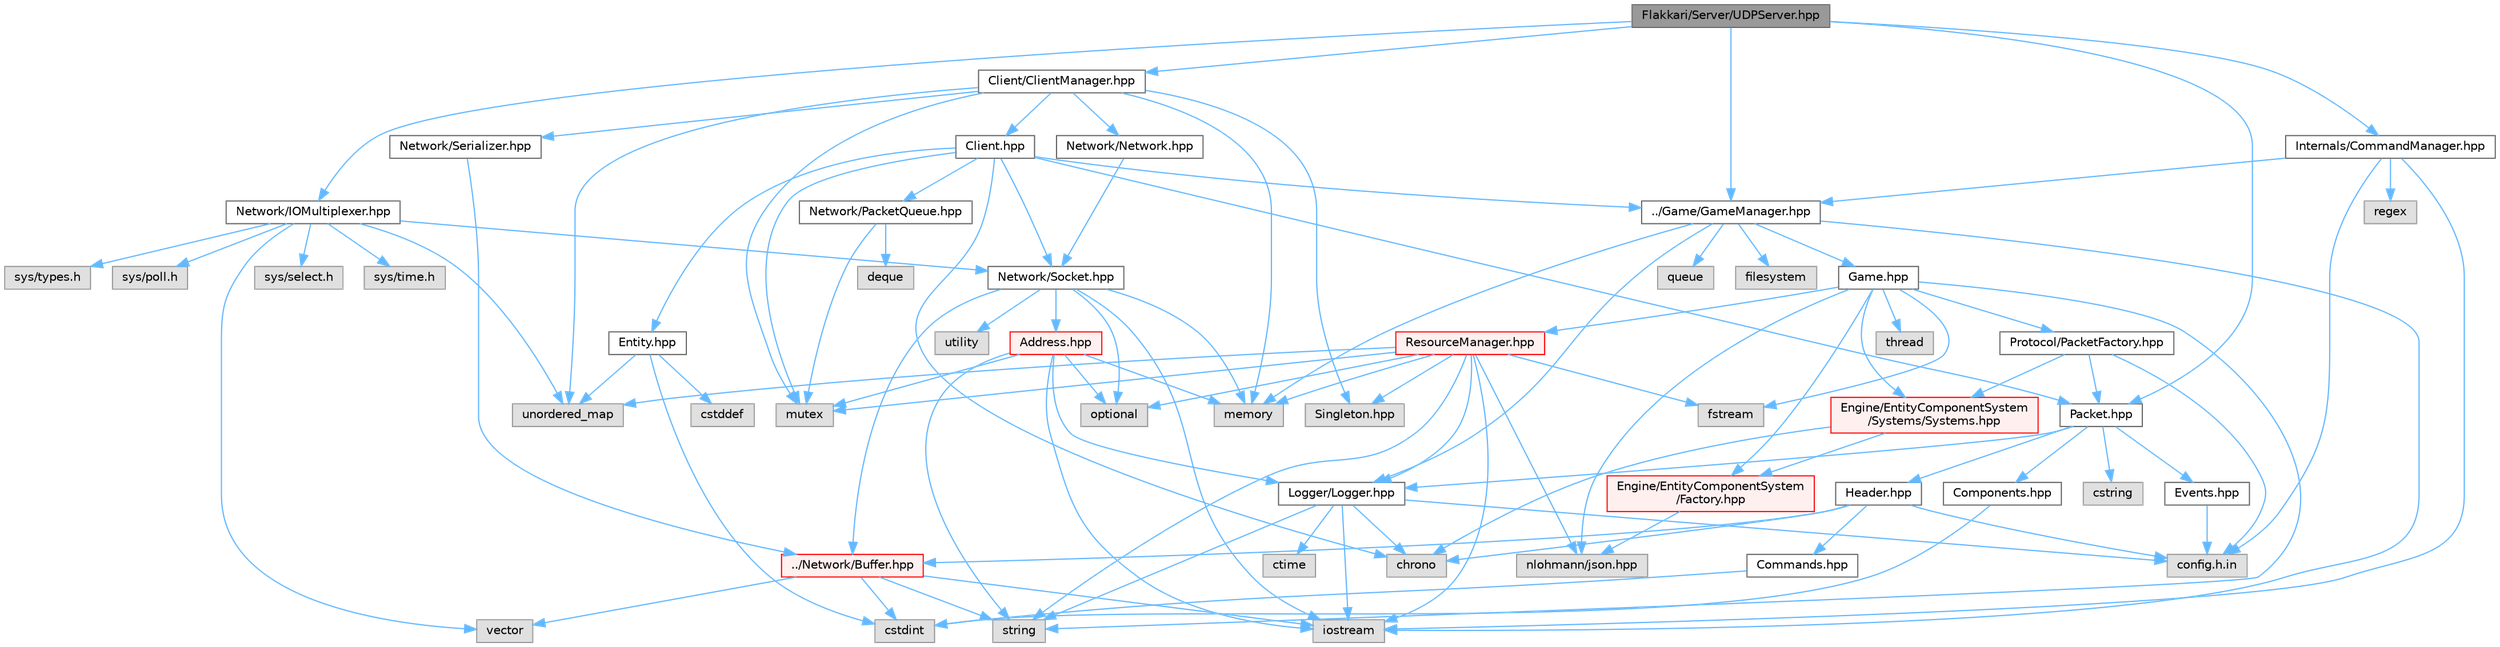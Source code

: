 digraph "Flakkari/Server/UDPServer.hpp"
{
 // LATEX_PDF_SIZE
  bgcolor="transparent";
  edge [fontname=Helvetica,fontsize=10,labelfontname=Helvetica,labelfontsize=10];
  node [fontname=Helvetica,fontsize=10,shape=box,height=0.2,width=0.4];
  Node1 [id="Node000001",label="Flakkari/Server/UDPServer.hpp",height=0.2,width=0.4,color="gray40", fillcolor="grey60", style="filled", fontcolor="black",tooltip=" "];
  Node1 -> Node2 [id="edge1_Node000001_Node000002",color="steelblue1",style="solid",tooltip=" "];
  Node2 [id="Node000002",label="Client/ClientManager.hpp",height=0.2,width=0.4,color="grey40", fillcolor="white", style="filled",URL="$d8/dff/ClientManager_8hpp.html",tooltip=" "];
  Node2 -> Node3 [id="edge2_Node000002_Node000003",color="steelblue1",style="solid",tooltip=" "];
  Node3 [id="Node000003",label="Client.hpp",height=0.2,width=0.4,color="grey40", fillcolor="white", style="filled",URL="$d3/d8e/Client_8hpp.html",tooltip=" "];
  Node3 -> Node4 [id="edge3_Node000003_Node000004",color="steelblue1",style="solid",tooltip=" "];
  Node4 [id="Node000004",label="chrono",height=0.2,width=0.4,color="grey60", fillcolor="#E0E0E0", style="filled",tooltip=" "];
  Node3 -> Node5 [id="edge4_Node000003_Node000005",color="steelblue1",style="solid",tooltip=" "];
  Node5 [id="Node000005",label="mutex",height=0.2,width=0.4,color="grey60", fillcolor="#E0E0E0", style="filled",tooltip=" "];
  Node3 -> Node6 [id="edge5_Node000003_Node000006",color="steelblue1",style="solid",tooltip=" "];
  Node6 [id="Node000006",label="../Game/GameManager.hpp",height=0.2,width=0.4,color="grey40", fillcolor="white", style="filled",URL="$d6/d27/GameManager_8hpp.html",tooltip=" "];
  Node6 -> Node7 [id="edge6_Node000006_Node000007",color="steelblue1",style="solid",tooltip=" "];
  Node7 [id="Node000007",label="filesystem",height=0.2,width=0.4,color="grey60", fillcolor="#E0E0E0", style="filled",tooltip=" "];
  Node6 -> Node8 [id="edge7_Node000006_Node000008",color="steelblue1",style="solid",tooltip=" "];
  Node8 [id="Node000008",label="iostream",height=0.2,width=0.4,color="grey60", fillcolor="#E0E0E0", style="filled",tooltip=" "];
  Node6 -> Node9 [id="edge8_Node000006_Node000009",color="steelblue1",style="solid",tooltip=" "];
  Node9 [id="Node000009",label="memory",height=0.2,width=0.4,color="grey60", fillcolor="#E0E0E0", style="filled",tooltip=" "];
  Node6 -> Node10 [id="edge9_Node000006_Node000010",color="steelblue1",style="solid",tooltip=" "];
  Node10 [id="Node000010",label="queue",height=0.2,width=0.4,color="grey60", fillcolor="#E0E0E0", style="filled",tooltip=" "];
  Node6 -> Node11 [id="edge10_Node000006_Node000011",color="steelblue1",style="solid",tooltip=" "];
  Node11 [id="Node000011",label="Game.hpp",height=0.2,width=0.4,color="grey40", fillcolor="white", style="filled",URL="$d5/d4b/Game_8hpp.html",tooltip=" "];
  Node11 -> Node12 [id="edge11_Node000011_Node000012",color="steelblue1",style="solid",tooltip=" "];
  Node12 [id="Node000012",label="fstream",height=0.2,width=0.4,color="grey60", fillcolor="#E0E0E0", style="filled",tooltip=" "];
  Node11 -> Node13 [id="edge12_Node000011_Node000013",color="steelblue1",style="solid",tooltip=" "];
  Node13 [id="Node000013",label="nlohmann/json.hpp",height=0.2,width=0.4,color="grey60", fillcolor="#E0E0E0", style="filled",tooltip=" "];
  Node11 -> Node14 [id="edge13_Node000011_Node000014",color="steelblue1",style="solid",tooltip=" "];
  Node14 [id="Node000014",label="string",height=0.2,width=0.4,color="grey60", fillcolor="#E0E0E0", style="filled",tooltip=" "];
  Node11 -> Node15 [id="edge14_Node000011_Node000015",color="steelblue1",style="solid",tooltip=" "];
  Node15 [id="Node000015",label="thread",height=0.2,width=0.4,color="grey60", fillcolor="#E0E0E0", style="filled",tooltip=" "];
  Node11 -> Node16 [id="edge15_Node000011_Node000016",color="steelblue1",style="solid",tooltip=" "];
  Node16 [id="Node000016",label="Engine/EntityComponentSystem\l/Factory.hpp",height=0.2,width=0.4,color="red", fillcolor="#FFF0F0", style="filled",URL="$d5/d03/Factory_8hpp.html",tooltip=" "];
  Node16 -> Node13 [id="edge16_Node000016_Node000013",color="steelblue1",style="solid",tooltip=" "];
  Node11 -> Node63 [id="edge17_Node000011_Node000063",color="steelblue1",style="solid",tooltip=" "];
  Node63 [id="Node000063",label="Engine/EntityComponentSystem\l/Systems/Systems.hpp",height=0.2,width=0.4,color="red", fillcolor="#FFF0F0", style="filled",URL="$d8/d3d/Systems_8hpp.html",tooltip=" "];
  Node63 -> Node16 [id="edge18_Node000063_Node000016",color="steelblue1",style="solid",tooltip=" "];
  Node63 -> Node4 [id="edge19_Node000063_Node000004",color="steelblue1",style="solid",tooltip=" "];
  Node11 -> Node65 [id="edge20_Node000011_Node000065",color="steelblue1",style="solid",tooltip=" "];
  Node65 [id="Node000065",label="Protocol/PacketFactory.hpp",height=0.2,width=0.4,color="grey40", fillcolor="white", style="filled",URL="$d7/d61/PacketFactory_8hpp.html",tooltip=" "];
  Node65 -> Node36 [id="edge21_Node000065_Node000036",color="steelblue1",style="solid",tooltip=" "];
  Node36 [id="Node000036",label="config.h.in",height=0.2,width=0.4,color="grey60", fillcolor="#E0E0E0", style="filled",tooltip=" "];
  Node65 -> Node63 [id="edge22_Node000065_Node000063",color="steelblue1",style="solid",tooltip=" "];
  Node65 -> Node66 [id="edge23_Node000065_Node000066",color="steelblue1",style="solid",tooltip=" "];
  Node66 [id="Node000066",label="Packet.hpp",height=0.2,width=0.4,color="grey40", fillcolor="white", style="filled",URL="$db/d1b/Packet_8hpp.html",tooltip=" "];
  Node66 -> Node67 [id="edge24_Node000066_Node000067",color="steelblue1",style="solid",tooltip=" "];
  Node67 [id="Node000067",label="Components.hpp",height=0.2,width=0.4,color="grey40", fillcolor="white", style="filled",URL="$d1/d3b/Components_8hpp.html",tooltip=" "];
  Node67 -> Node20 [id="edge25_Node000067_Node000020",color="steelblue1",style="solid",tooltip=" "];
  Node20 [id="Node000020",label="cstdint",height=0.2,width=0.4,color="grey60", fillcolor="#E0E0E0", style="filled",tooltip=" "];
  Node66 -> Node68 [id="edge26_Node000066_Node000068",color="steelblue1",style="solid",tooltip=" "];
  Node68 [id="Node000068",label="Events.hpp",height=0.2,width=0.4,color="grey40", fillcolor="white", style="filled",URL="$d0/d4e/Events_8hpp.html",tooltip=" "];
  Node68 -> Node36 [id="edge27_Node000068_Node000036",color="steelblue1",style="solid",tooltip=" "];
  Node66 -> Node69 [id="edge28_Node000066_Node000069",color="steelblue1",style="solid",tooltip=" "];
  Node69 [id="Node000069",label="Header.hpp",height=0.2,width=0.4,color="grey40", fillcolor="white", style="filled",URL="$d4/d64/Header_8hpp.html",tooltip=" "];
  Node69 -> Node36 [id="edge29_Node000069_Node000036",color="steelblue1",style="solid",tooltip=" "];
  Node69 -> Node70 [id="edge30_Node000069_Node000070",color="steelblue1",style="solid",tooltip=" "];
  Node70 [id="Node000070",label="../Network/Buffer.hpp",height=0.2,width=0.4,color="red", fillcolor="#FFF0F0", style="filled",URL="$d8/d36/Buffer_8hpp.html",tooltip=" "];
  Node70 -> Node20 [id="edge31_Node000070_Node000020",color="steelblue1",style="solid",tooltip=" "];
  Node70 -> Node8 [id="edge32_Node000070_Node000008",color="steelblue1",style="solid",tooltip=" "];
  Node70 -> Node14 [id="edge33_Node000070_Node000014",color="steelblue1",style="solid",tooltip=" "];
  Node70 -> Node26 [id="edge34_Node000070_Node000026",color="steelblue1",style="solid",tooltip=" "];
  Node26 [id="Node000026",label="vector",height=0.2,width=0.4,color="grey60", fillcolor="#E0E0E0", style="filled",tooltip=" "];
  Node69 -> Node71 [id="edge35_Node000069_Node000071",color="steelblue1",style="solid",tooltip=" "];
  Node71 [id="Node000071",label="Commands.hpp",height=0.2,width=0.4,color="grey40", fillcolor="white", style="filled",URL="$dc/d4b/Commands_8hpp.html",tooltip=" "];
  Node71 -> Node20 [id="edge36_Node000071_Node000020",color="steelblue1",style="solid",tooltip=" "];
  Node69 -> Node4 [id="edge37_Node000069_Node000004",color="steelblue1",style="solid",tooltip=" "];
  Node66 -> Node72 [id="edge38_Node000066_Node000072",color="steelblue1",style="solid",tooltip=" "];
  Node72 [id="Node000072",label="Logger/Logger.hpp",height=0.2,width=0.4,color="grey40", fillcolor="white", style="filled",URL="$d9/d11/Logger_8hpp.html",tooltip=" "];
  Node72 -> Node36 [id="edge39_Node000072_Node000036",color="steelblue1",style="solid",tooltip=" "];
  Node72 -> Node4 [id="edge40_Node000072_Node000004",color="steelblue1",style="solid",tooltip=" "];
  Node72 -> Node73 [id="edge41_Node000072_Node000073",color="steelblue1",style="solid",tooltip=" "];
  Node73 [id="Node000073",label="ctime",height=0.2,width=0.4,color="grey60", fillcolor="#E0E0E0", style="filled",tooltip=" "];
  Node72 -> Node8 [id="edge42_Node000072_Node000008",color="steelblue1",style="solid",tooltip=" "];
  Node72 -> Node14 [id="edge43_Node000072_Node000014",color="steelblue1",style="solid",tooltip=" "];
  Node66 -> Node54 [id="edge44_Node000066_Node000054",color="steelblue1",style="solid",tooltip=" "];
  Node54 [id="Node000054",label="cstring",height=0.2,width=0.4,color="grey60", fillcolor="#E0E0E0", style="filled",tooltip=" "];
  Node11 -> Node74 [id="edge45_Node000011_Node000074",color="steelblue1",style="solid",tooltip=" "];
  Node74 [id="Node000074",label="ResourceManager.hpp",height=0.2,width=0.4,color="red", fillcolor="#FFF0F0", style="filled",URL="$db/d16/ResourceManager_8hpp.html",tooltip=" "];
  Node74 -> Node75 [id="edge46_Node000074_Node000075",color="steelblue1",style="solid",tooltip=" "];
  Node75 [id="Node000075",label="Singleton.hpp",height=0.2,width=0.4,color="grey60", fillcolor="#E0E0E0", style="filled",tooltip=" "];
  Node74 -> Node12 [id="edge47_Node000074_Node000012",color="steelblue1",style="solid",tooltip=" "];
  Node74 -> Node8 [id="edge48_Node000074_Node000008",color="steelblue1",style="solid",tooltip=" "];
  Node74 -> Node9 [id="edge49_Node000074_Node000009",color="steelblue1",style="solid",tooltip=" "];
  Node74 -> Node5 [id="edge50_Node000074_Node000005",color="steelblue1",style="solid",tooltip=" "];
  Node74 -> Node13 [id="edge51_Node000074_Node000013",color="steelblue1",style="solid",tooltip=" "];
  Node74 -> Node24 [id="edge52_Node000074_Node000024",color="steelblue1",style="solid",tooltip=" "];
  Node24 [id="Node000024",label="optional",height=0.2,width=0.4,color="grey60", fillcolor="#E0E0E0", style="filled",tooltip=" "];
  Node74 -> Node14 [id="edge53_Node000074_Node000014",color="steelblue1",style="solid",tooltip=" "];
  Node74 -> Node21 [id="edge54_Node000074_Node000021",color="steelblue1",style="solid",tooltip=" "];
  Node21 [id="Node000021",label="unordered_map",height=0.2,width=0.4,color="grey60", fillcolor="#E0E0E0", style="filled",tooltip=" "];
  Node74 -> Node72 [id="edge55_Node000074_Node000072",color="steelblue1",style="solid",tooltip=" "];
  Node6 -> Node72 [id="edge56_Node000006_Node000072",color="steelblue1",style="solid",tooltip=" "];
  Node3 -> Node18 [id="edge57_Node000003_Node000018",color="steelblue1",style="solid",tooltip=" "];
  Node18 [id="Node000018",label="Entity.hpp",height=0.2,width=0.4,color="grey40", fillcolor="white", style="filled",URL="$de/da6/Entity_8hpp.html",tooltip=" "];
  Node18 -> Node19 [id="edge58_Node000018_Node000019",color="steelblue1",style="solid",tooltip=" "];
  Node19 [id="Node000019",label="cstddef",height=0.2,width=0.4,color="grey60", fillcolor="#E0E0E0", style="filled",tooltip=" "];
  Node18 -> Node20 [id="edge59_Node000018_Node000020",color="steelblue1",style="solid",tooltip=" "];
  Node18 -> Node21 [id="edge60_Node000018_Node000021",color="steelblue1",style="solid",tooltip=" "];
  Node3 -> Node77 [id="edge61_Node000003_Node000077",color="steelblue1",style="solid",tooltip=" "];
  Node77 [id="Node000077",label="Network/PacketQueue.hpp",height=0.2,width=0.4,color="grey40", fillcolor="white", style="filled",URL="$d3/dd3/PacketQueue_8hpp.html",tooltip=" "];
  Node77 -> Node78 [id="edge62_Node000077_Node000078",color="steelblue1",style="solid",tooltip=" "];
  Node78 [id="Node000078",label="deque",height=0.2,width=0.4,color="grey60", fillcolor="#E0E0E0", style="filled",tooltip=" "];
  Node77 -> Node5 [id="edge63_Node000077_Node000005",color="steelblue1",style="solid",tooltip=" "];
  Node3 -> Node79 [id="edge64_Node000003_Node000079",color="steelblue1",style="solid",tooltip=" "];
  Node79 [id="Node000079",label="Network/Socket.hpp",height=0.2,width=0.4,color="grey40", fillcolor="white", style="filled",URL="$dd/df5/Socket_8hpp.html",tooltip=" "];
  Node79 -> Node80 [id="edge65_Node000079_Node000080",color="steelblue1",style="solid",tooltip=" "];
  Node80 [id="Node000080",label="Address.hpp",height=0.2,width=0.4,color="red", fillcolor="#FFF0F0", style="filled",URL="$d4/d47/Address_8hpp.html",tooltip=" "];
  Node80 -> Node8 [id="edge66_Node000080_Node000008",color="steelblue1",style="solid",tooltip=" "];
  Node80 -> Node9 [id="edge67_Node000080_Node000009",color="steelblue1",style="solid",tooltip=" "];
  Node80 -> Node5 [id="edge68_Node000080_Node000005",color="steelblue1",style="solid",tooltip=" "];
  Node80 -> Node24 [id="edge69_Node000080_Node000024",color="steelblue1",style="solid",tooltip=" "];
  Node80 -> Node14 [id="edge70_Node000080_Node000014",color="steelblue1",style="solid",tooltip=" "];
  Node80 -> Node72 [id="edge71_Node000080_Node000072",color="steelblue1",style="solid",tooltip=" "];
  Node79 -> Node70 [id="edge72_Node000079_Node000070",color="steelblue1",style="solid",tooltip=" "];
  Node79 -> Node8 [id="edge73_Node000079_Node000008",color="steelblue1",style="solid",tooltip=" "];
  Node79 -> Node9 [id="edge74_Node000079_Node000009",color="steelblue1",style="solid",tooltip=" "];
  Node79 -> Node24 [id="edge75_Node000079_Node000024",color="steelblue1",style="solid",tooltip=" "];
  Node79 -> Node83 [id="edge76_Node000079_Node000083",color="steelblue1",style="solid",tooltip=" "];
  Node83 [id="Node000083",label="utility",height=0.2,width=0.4,color="grey60", fillcolor="#E0E0E0", style="filled",tooltip=" "];
  Node3 -> Node66 [id="edge77_Node000003_Node000066",color="steelblue1",style="solid",tooltip=" "];
  Node2 -> Node84 [id="edge78_Node000002_Node000084",color="steelblue1",style="solid",tooltip=" "];
  Node84 [id="Node000084",label="Network/Network.hpp",height=0.2,width=0.4,color="grey40", fillcolor="white", style="filled",URL="$da/d02/Network_8hpp.html",tooltip=" "];
  Node84 -> Node79 [id="edge79_Node000084_Node000079",color="steelblue1",style="solid",tooltip=" "];
  Node2 -> Node85 [id="edge80_Node000002_Node000085",color="steelblue1",style="solid",tooltip=" "];
  Node85 [id="Node000085",label="Network/Serializer.hpp",height=0.2,width=0.4,color="grey40", fillcolor="white", style="filled",URL="$d5/dcc/Serializer_8hpp.html",tooltip=" "];
  Node85 -> Node70 [id="edge81_Node000085_Node000070",color="steelblue1",style="solid",tooltip=" "];
  Node2 -> Node75 [id="edge82_Node000002_Node000075",color="steelblue1",style="solid",tooltip=" "];
  Node2 -> Node9 [id="edge83_Node000002_Node000009",color="steelblue1",style="solid",tooltip=" "];
  Node2 -> Node5 [id="edge84_Node000002_Node000005",color="steelblue1",style="solid",tooltip=" "];
  Node2 -> Node21 [id="edge85_Node000002_Node000021",color="steelblue1",style="solid",tooltip=" "];
  Node1 -> Node6 [id="edge86_Node000001_Node000006",color="steelblue1",style="solid",tooltip=" "];
  Node1 -> Node86 [id="edge87_Node000001_Node000086",color="steelblue1",style="solid",tooltip=" "];
  Node86 [id="Node000086",label="Internals/CommandManager.hpp",height=0.2,width=0.4,color="grey40", fillcolor="white", style="filled",URL="$d9/dae/CommandManager_8hpp.html",tooltip=" "];
  Node86 -> Node8 [id="edge88_Node000086_Node000008",color="steelblue1",style="solid",tooltip=" "];
  Node86 -> Node87 [id="edge89_Node000086_Node000087",color="steelblue1",style="solid",tooltip=" "];
  Node87 [id="Node000087",label="regex",height=0.2,width=0.4,color="grey60", fillcolor="#E0E0E0", style="filled",tooltip=" "];
  Node86 -> Node6 [id="edge90_Node000086_Node000006",color="steelblue1",style="solid",tooltip=" "];
  Node86 -> Node36 [id="edge91_Node000086_Node000036",color="steelblue1",style="solid",tooltip=" "];
  Node1 -> Node88 [id="edge92_Node000001_Node000088",color="steelblue1",style="solid",tooltip=" "];
  Node88 [id="Node000088",label="Network/IOMultiplexer.hpp",height=0.2,width=0.4,color="grey40", fillcolor="white", style="filled",URL="$d5/d63/IOMultiplexer_8hpp.html",tooltip=" "];
  Node88 -> Node79 [id="edge93_Node000088_Node000079",color="steelblue1",style="solid",tooltip=" "];
  Node88 -> Node21 [id="edge94_Node000088_Node000021",color="steelblue1",style="solid",tooltip=" "];
  Node88 -> Node26 [id="edge95_Node000088_Node000026",color="steelblue1",style="solid",tooltip=" "];
  Node88 -> Node89 [id="edge96_Node000088_Node000089",color="steelblue1",style="solid",tooltip=" "];
  Node89 [id="Node000089",label="sys/select.h",height=0.2,width=0.4,color="grey60", fillcolor="#E0E0E0", style="filled",tooltip=" "];
  Node88 -> Node90 [id="edge97_Node000088_Node000090",color="steelblue1",style="solid",tooltip=" "];
  Node90 [id="Node000090",label="sys/time.h",height=0.2,width=0.4,color="grey60", fillcolor="#E0E0E0", style="filled",tooltip=" "];
  Node88 -> Node91 [id="edge98_Node000088_Node000091",color="steelblue1",style="solid",tooltip=" "];
  Node91 [id="Node000091",label="sys/types.h",height=0.2,width=0.4,color="grey60", fillcolor="#E0E0E0", style="filled",tooltip=" "];
  Node88 -> Node92 [id="edge99_Node000088_Node000092",color="steelblue1",style="solid",tooltip=" "];
  Node92 [id="Node000092",label="sys/poll.h",height=0.2,width=0.4,color="grey60", fillcolor="#E0E0E0", style="filled",tooltip=" "];
  Node1 -> Node66 [id="edge100_Node000001_Node000066",color="steelblue1",style="solid",tooltip=" "];
}
